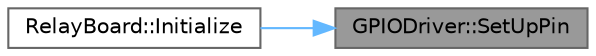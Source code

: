 digraph "GPIODriver::SetUpPin"
{
 // LATEX_PDF_SIZE
  bgcolor="transparent";
  edge [fontname=Helvetica,fontsize=10,labelfontname=Helvetica,labelfontsize=10];
  node [fontname=Helvetica,fontsize=10,shape=box,height=0.2,width=0.4];
  rankdir="RL";
  Node1 [label="GPIODriver::SetUpPin",height=0.2,width=0.4,color="gray40", fillcolor="grey60", style="filled", fontcolor="black",tooltip=" "];
  Node1 -> Node2 [dir="back",color="steelblue1",style="solid"];
  Node2 [label="RelayBoard::Initialize",height=0.2,width=0.4,color="grey40", fillcolor="white", style="filled",URL="$class_relay_board.html#aee18a60a8063ebc87331cbb8fbb1a42f",tooltip=" "];
}
